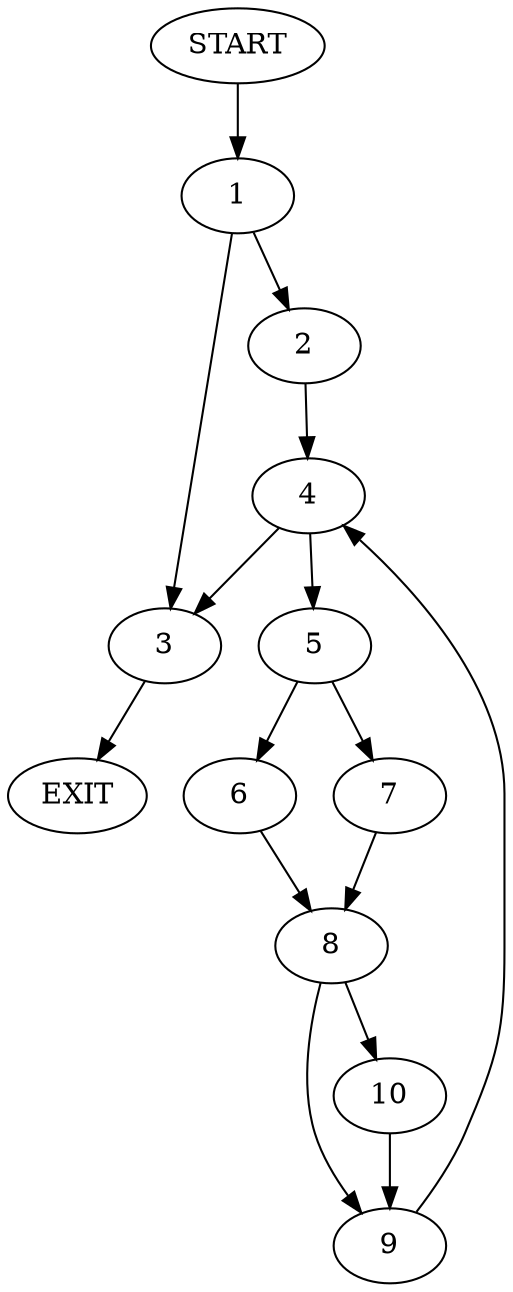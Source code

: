 digraph {
0 [label="START"]
11 [label="EXIT"]
0 -> 1
1 -> 2
1 -> 3
3 -> 11
2 -> 4
4 -> 3
4 -> 5
5 -> 6
5 -> 7
6 -> 8
7 -> 8
8 -> 9
8 -> 10
9 -> 4
10 -> 9
}
